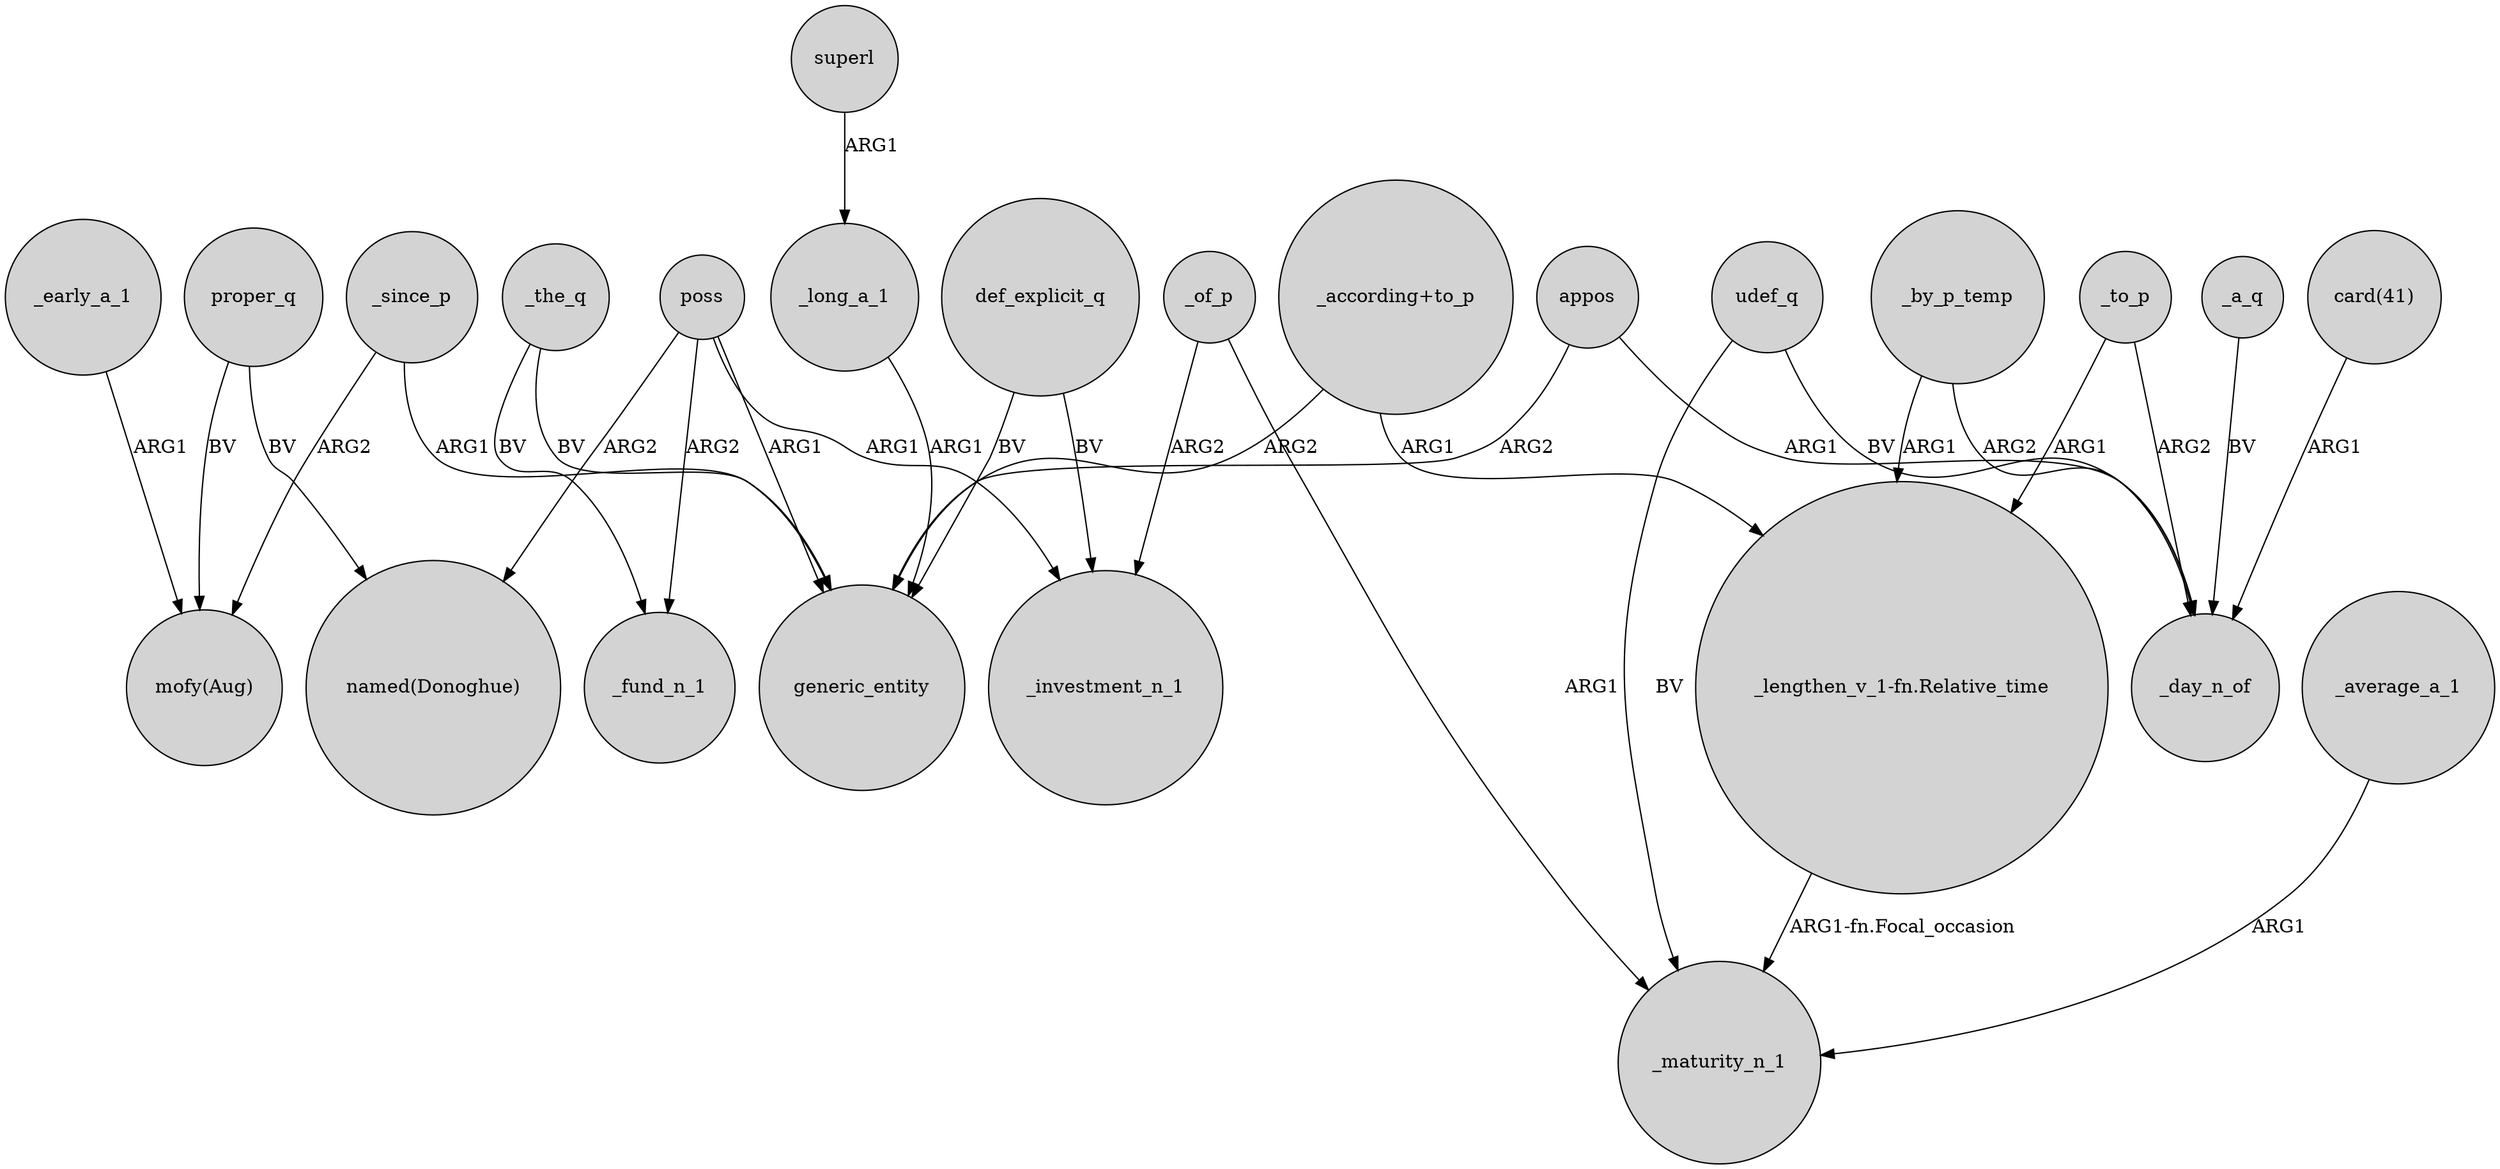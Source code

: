 digraph {
	node [shape=circle style=filled]
	_since_p -> "mofy(Aug)" [label=ARG2]
	proper_q -> "mofy(Aug)" [label=BV]
	_of_p -> _maturity_n_1 [label=ARG1]
	superl -> _long_a_1 [label=ARG1]
	_to_p -> _day_n_of [label=ARG2]
	"_lengthen_v_1-fn.Relative_time" -> _maturity_n_1 [label="ARG1-fn.Focal_occasion"]
	poss -> _fund_n_1 [label=ARG2]
	_since_p -> generic_entity [label=ARG1]
	_of_p -> _investment_n_1 [label=ARG2]
	_early_a_1 -> "mofy(Aug)" [label=ARG1]
	_the_q -> _fund_n_1 [label=BV]
	_by_p_temp -> "_lengthen_v_1-fn.Relative_time" [label=ARG1]
	_a_q -> _day_n_of [label=BV]
	udef_q -> _maturity_n_1 [label=BV]
	"card(41)" -> _day_n_of [label=ARG1]
	_the_q -> generic_entity [label=BV]
	poss -> _investment_n_1 [label=ARG1]
	poss -> generic_entity [label=ARG1]
	udef_q -> _day_n_of [label=BV]
	appos -> generic_entity [label=ARG2]
	_to_p -> "_lengthen_v_1-fn.Relative_time" [label=ARG1]
	"_according+to_p" -> "_lengthen_v_1-fn.Relative_time" [label=ARG1]
	def_explicit_q -> _investment_n_1 [label=BV]
	_by_p_temp -> _day_n_of [label=ARG2]
	"_according+to_p" -> generic_entity [label=ARG2]
	proper_q -> "named(Donoghue)" [label=BV]
	appos -> _day_n_of [label=ARG1]
	def_explicit_q -> generic_entity [label=BV]
	_long_a_1 -> generic_entity [label=ARG1]
	_average_a_1 -> _maturity_n_1 [label=ARG1]
	poss -> "named(Donoghue)" [label=ARG2]
}
